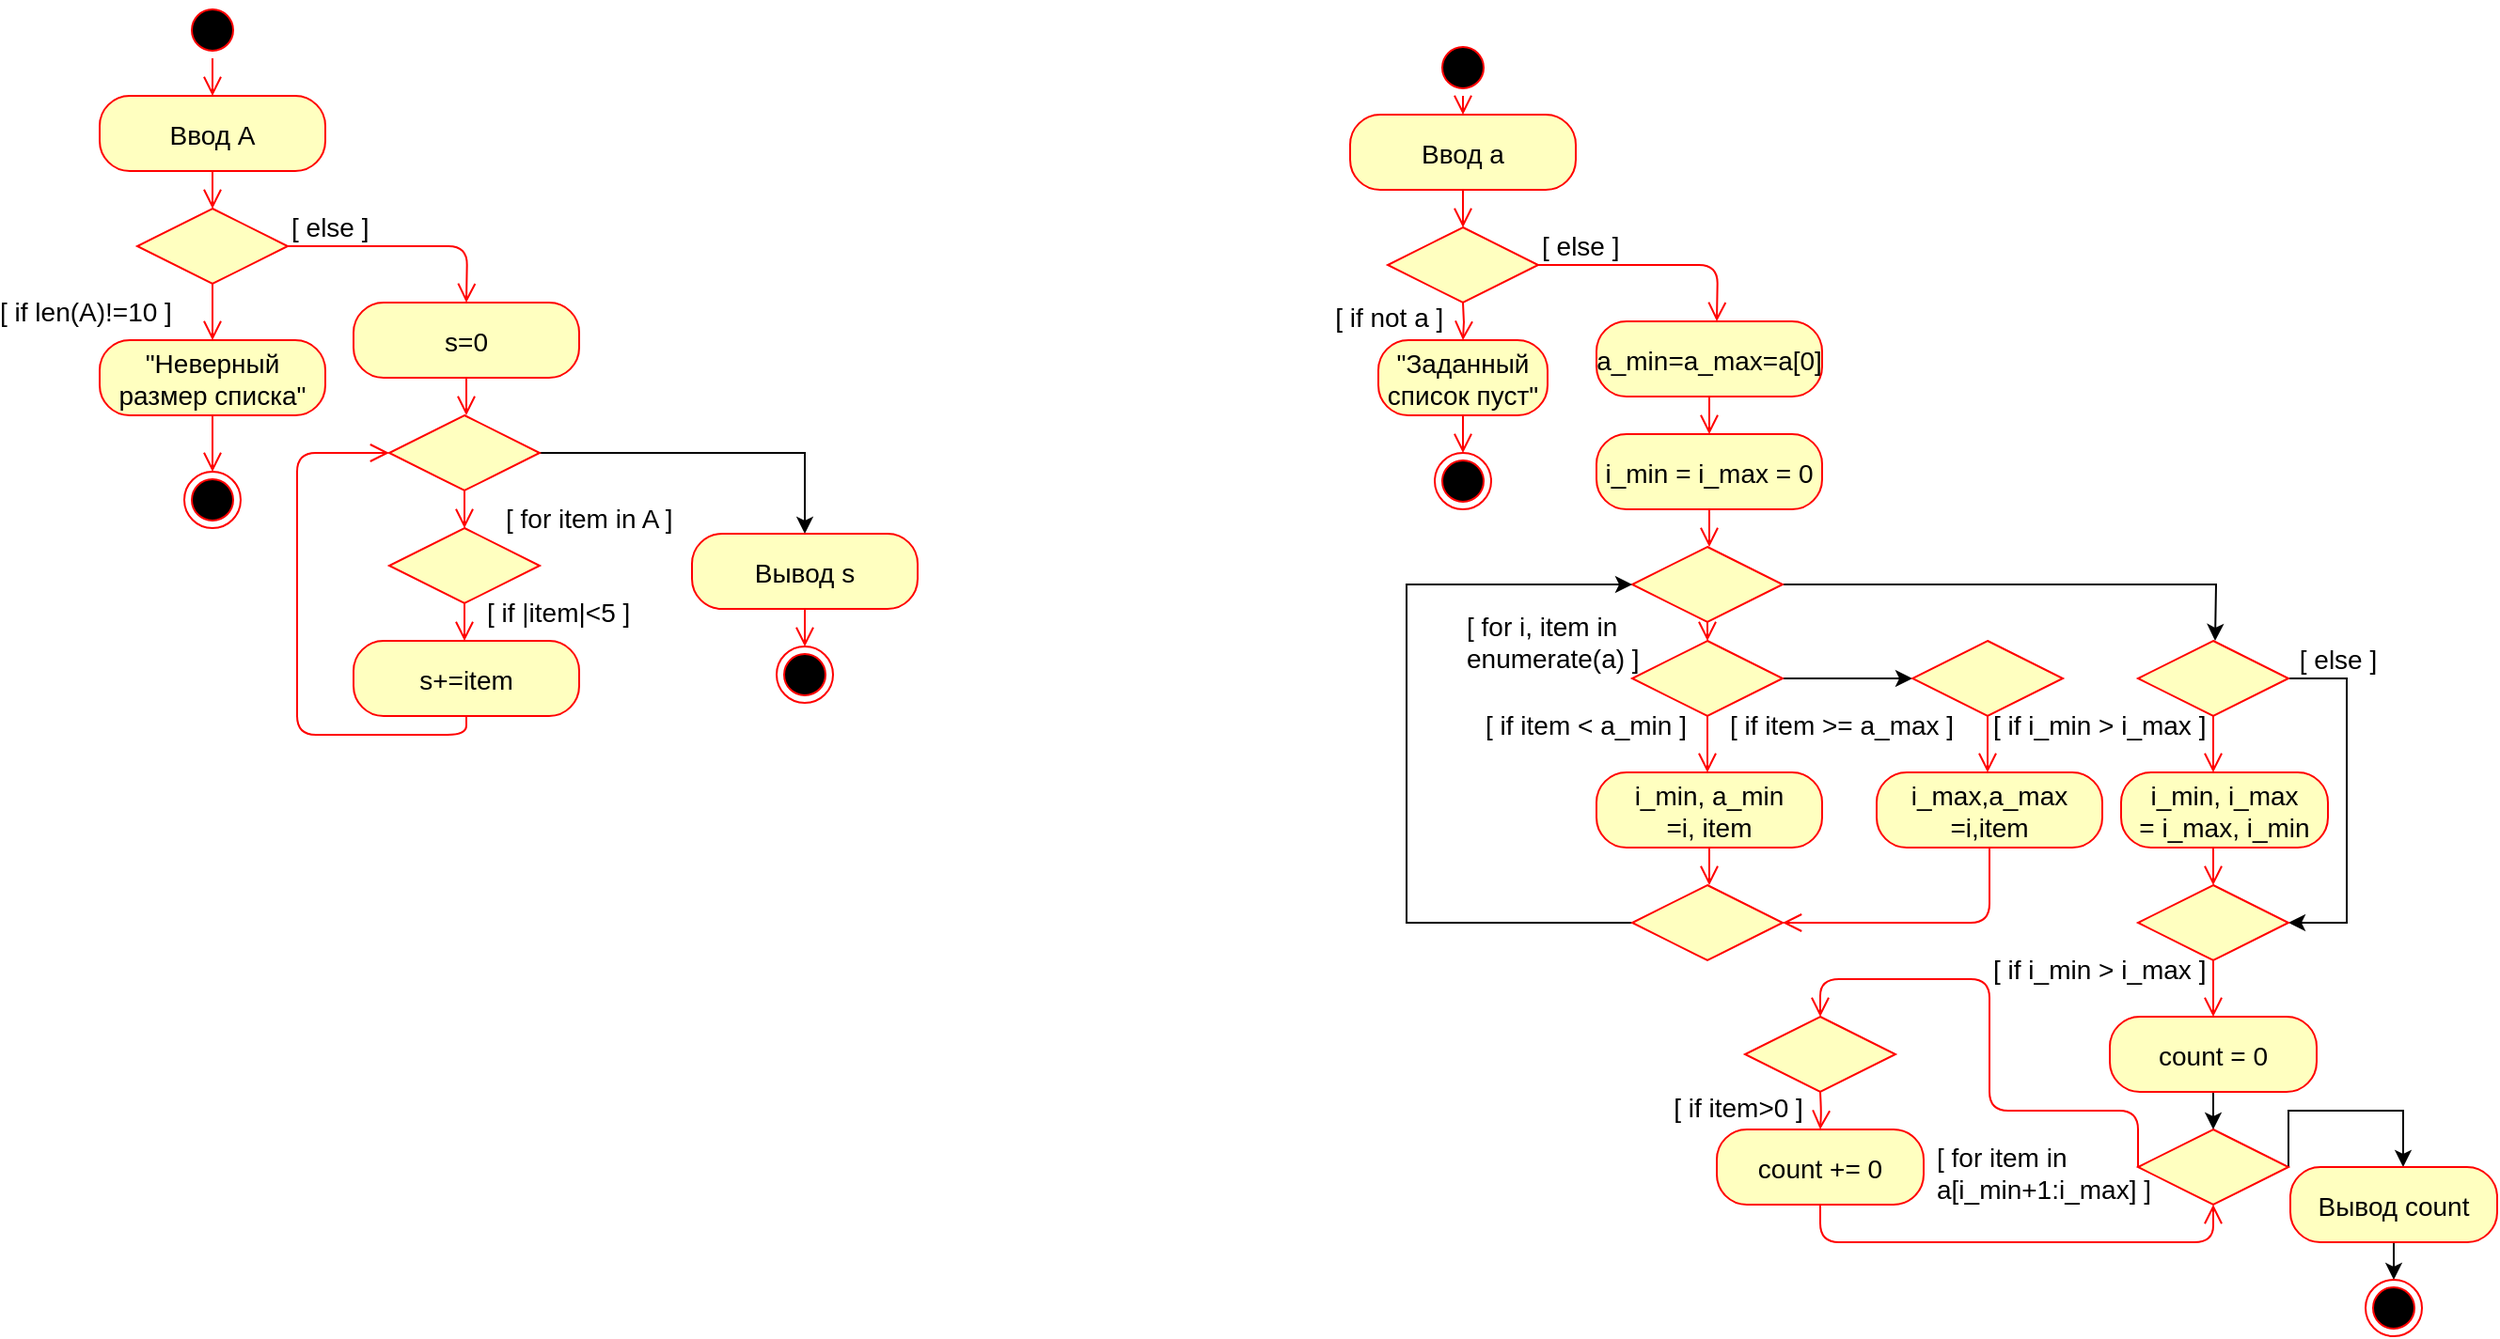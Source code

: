 <mxfile version="14.6.11" type="device"><diagram name="Page-1" id="e7e014a7-5840-1c2e-5031-d8a46d1fe8dd"><mxGraphModel dx="1402" dy="543" grid="1" gridSize="10" guides="1" tooltips="1" connect="1" arrows="1" fold="1" page="1" pageScale="1" pageWidth="1169" pageHeight="826" background="#ffffff" math="0" shadow="0"><root><mxCell id="0"/><mxCell id="1" parent="0"/><mxCell id="oaHxVc4RZDGkFhi52PZ7-42" value="" style="ellipse;shape=startState;fillColor=#000000;strokeColor=#ff0000;fontSize=14;labelBackgroundColor=none;" parent="1" vertex="1"><mxGeometry x="450" y="40" width="30" height="30" as="geometry"/></mxCell><mxCell id="oaHxVc4RZDGkFhi52PZ7-43" value="" style="edgeStyle=orthogonalEdgeStyle;verticalAlign=bottom;endArrow=open;endSize=8;strokeColor=#ff0000;fontSize=14;labelBackgroundColor=none;" parent="1" source="oaHxVc4RZDGkFhi52PZ7-42" edge="1"><mxGeometry relative="1" as="geometry"><mxPoint x="465" y="90" as="targetPoint"/></mxGeometry></mxCell><mxCell id="oaHxVc4RZDGkFhi52PZ7-44" value="Ввод А" style="rounded=1;arcSize=40;fillColor=#ffffc0;strokeColor=#ff0000;fontSize=14;labelBackgroundColor=none;" parent="1" vertex="1"><mxGeometry x="405" y="90" width="120" height="40" as="geometry"/></mxCell><mxCell id="oaHxVc4RZDGkFhi52PZ7-45" value="" style="edgeStyle=orthogonalEdgeStyle;verticalAlign=bottom;endArrow=open;endSize=8;strokeColor=#ff0000;fontSize=14;labelBackgroundColor=none;" parent="1" source="oaHxVc4RZDGkFhi52PZ7-44" edge="1"><mxGeometry relative="1" as="geometry"><mxPoint x="465" y="150" as="targetPoint"/></mxGeometry></mxCell><mxCell id="oaHxVc4RZDGkFhi52PZ7-46" value="" style="rhombus;fillColor=#ffffc0;strokeColor=#ff0000;fontSize=14;labelBackgroundColor=none;" parent="1" vertex="1"><mxGeometry x="425" y="150" width="80" height="40" as="geometry"/></mxCell><mxCell id="oaHxVc4RZDGkFhi52PZ7-47" value="[ else ]" style="edgeStyle=orthogonalEdgeStyle;align=left;verticalAlign=bottom;endArrow=open;endSize=8;strokeColor=#ff0000;fontSize=14;labelBackgroundColor=none;" parent="1" source="oaHxVc4RZDGkFhi52PZ7-46" edge="1"><mxGeometry x="-1" relative="1" as="geometry"><mxPoint x="600" y="200" as="targetPoint"/></mxGeometry></mxCell><mxCell id="oaHxVc4RZDGkFhi52PZ7-48" value="[ if len(A)!=10 ]" style="edgeStyle=orthogonalEdgeStyle;align=left;verticalAlign=top;endArrow=open;endSize=8;strokeColor=#ff0000;fontSize=14;labelBackgroundColor=none;" parent="1" source="oaHxVc4RZDGkFhi52PZ7-46" edge="1"><mxGeometry x="-1" y="-115" relative="1" as="geometry"><mxPoint x="465" y="220" as="targetPoint"/><mxPoint as="offset"/></mxGeometry></mxCell><mxCell id="oaHxVc4RZDGkFhi52PZ7-50" value="&quot;Неверный &#10;размер списка&quot;" style="rounded=1;arcSize=40;fillColor=#ffffc0;strokeColor=#ff0000;fontSize=14;labelBackgroundColor=none;" parent="1" vertex="1"><mxGeometry x="405" y="220" width="120" height="40" as="geometry"/></mxCell><mxCell id="oaHxVc4RZDGkFhi52PZ7-51" value="" style="edgeStyle=orthogonalEdgeStyle;verticalAlign=bottom;endArrow=open;endSize=8;strokeColor=#ff0000;fontSize=14;labelBackgroundColor=none;" parent="1" source="oaHxVc4RZDGkFhi52PZ7-50" edge="1"><mxGeometry relative="1" as="geometry"><mxPoint x="465" y="290" as="targetPoint"/></mxGeometry></mxCell><mxCell id="oaHxVc4RZDGkFhi52PZ7-52" value="" style="ellipse;shape=endState;fillColor=#000000;strokeColor=#ff0000;fontSize=14;labelBackgroundColor=none;" parent="1" vertex="1"><mxGeometry x="450" y="290" width="30" height="30" as="geometry"/></mxCell><mxCell id="oaHxVc4RZDGkFhi52PZ7-55" value="s=0" style="rounded=1;arcSize=40;fillColor=#ffffc0;strokeColor=#ff0000;fontSize=14;labelBackgroundColor=none;" parent="1" vertex="1"><mxGeometry x="540" y="200" width="120" height="40" as="geometry"/></mxCell><mxCell id="oaHxVc4RZDGkFhi52PZ7-56" value="" style="edgeStyle=orthogonalEdgeStyle;verticalAlign=bottom;endArrow=open;endSize=8;strokeColor=#ff0000;fontSize=14;labelBackgroundColor=none;" parent="1" source="oaHxVc4RZDGkFhi52PZ7-55" edge="1"><mxGeometry relative="1" as="geometry"><mxPoint x="600" y="260" as="targetPoint"/></mxGeometry></mxCell><mxCell id="l_wXf-4Q6UwyHy9OyEDS-23" value="" style="edgeStyle=orthogonalEdgeStyle;rounded=0;orthogonalLoop=1;jettySize=auto;html=1;labelBackgroundColor=none;fontSize=14;fontColor=#000000;" edge="1" parent="1" source="oaHxVc4RZDGkFhi52PZ7-57" target="oaHxVc4RZDGkFhi52PZ7-64"><mxGeometry relative="1" as="geometry"/></mxCell><mxCell id="oaHxVc4RZDGkFhi52PZ7-57" value="" style="rhombus;fillColor=#ffffc0;strokeColor=#ff0000;fontSize=14;labelBackgroundColor=none;" parent="1" vertex="1"><mxGeometry x="559" y="260" width="80" height="40" as="geometry"/></mxCell><mxCell id="oaHxVc4RZDGkFhi52PZ7-59" value="[ for item in A ]" style="edgeStyle=orthogonalEdgeStyle;align=left;verticalAlign=top;endArrow=open;endSize=8;strokeColor=#ff0000;fontSize=14;labelBackgroundColor=none;" parent="1" source="oaHxVc4RZDGkFhi52PZ7-57" edge="1"><mxGeometry x="-1" y="20" relative="1" as="geometry"><mxPoint x="599" y="320" as="targetPoint"/><mxPoint as="offset"/></mxGeometry></mxCell><mxCell id="oaHxVc4RZDGkFhi52PZ7-60" value="" style="rhombus;fillColor=#ffffc0;strokeColor=#ff0000;fontSize=14;labelBackgroundColor=none;" parent="1" vertex="1"><mxGeometry x="559" y="320" width="80" height="40" as="geometry"/></mxCell><mxCell id="oaHxVc4RZDGkFhi52PZ7-61" value="[ if |item|&lt;5 ]" style="edgeStyle=orthogonalEdgeStyle;align=left;verticalAlign=top;endArrow=open;endSize=8;strokeColor=#ff0000;fontSize=14;labelBackgroundColor=none;" parent="1" source="oaHxVc4RZDGkFhi52PZ7-60" edge="1"><mxGeometry x="-1" y="14" relative="1" as="geometry"><mxPoint x="599" y="380" as="targetPoint"/><mxPoint x="-4" y="-10" as="offset"/></mxGeometry></mxCell><mxCell id="oaHxVc4RZDGkFhi52PZ7-62" value="s+=item" style="rounded=1;arcSize=40;fillColor=#ffffc0;strokeColor=#ff0000;fontSize=14;labelBackgroundColor=none;" parent="1" vertex="1"><mxGeometry x="540" y="380" width="120" height="40" as="geometry"/></mxCell><mxCell id="oaHxVc4RZDGkFhi52PZ7-63" value="" style="edgeStyle=orthogonalEdgeStyle;verticalAlign=bottom;endArrow=open;endSize=8;strokeColor=#ff0000;fontSize=14;labelBackgroundColor=none;entryX=0;entryY=0.5;entryDx=0;entryDy=0;exitX=0.5;exitY=1;exitDx=0;exitDy=0;" parent="1" source="oaHxVc4RZDGkFhi52PZ7-62" edge="1" target="oaHxVc4RZDGkFhi52PZ7-57"><mxGeometry relative="1" as="geometry"><mxPoint x="600" y="440" as="targetPoint"/><Array as="points"><mxPoint x="600" y="430"/><mxPoint x="510" y="430"/><mxPoint x="510" y="280"/></Array></mxGeometry></mxCell><mxCell id="oaHxVc4RZDGkFhi52PZ7-64" value="Вывод s" style="rounded=1;arcSize=40;fillColor=#ffffc0;strokeColor=#ff0000;fontSize=14;labelBackgroundColor=none;" parent="1" vertex="1"><mxGeometry x="720" y="323" width="120" height="40" as="geometry"/></mxCell><mxCell id="oaHxVc4RZDGkFhi52PZ7-65" value="" style="edgeStyle=orthogonalEdgeStyle;verticalAlign=bottom;endArrow=open;endSize=8;strokeColor=#ff0000;fontSize=14;labelBackgroundColor=none;" parent="1" source="oaHxVc4RZDGkFhi52PZ7-64" edge="1"><mxGeometry relative="1" as="geometry"><mxPoint x="780" y="383" as="targetPoint"/></mxGeometry></mxCell><mxCell id="oaHxVc4RZDGkFhi52PZ7-66" value="" style="ellipse;shape=endState;fillColor=#000000;strokeColor=#ff0000;fontSize=14;labelBackgroundColor=none;" parent="1" vertex="1"><mxGeometry x="765" y="383" width="30" height="30" as="geometry"/></mxCell><mxCell id="oaHxVc4RZDGkFhi52PZ7-68" value="" style="ellipse;shape=startState;fillColor=#000000;strokeColor=#ff0000;fontSize=14;labelBackgroundColor=none;" parent="1" vertex="1"><mxGeometry x="1115" y="60" width="30" height="30" as="geometry"/></mxCell><mxCell id="oaHxVc4RZDGkFhi52PZ7-69" value="" style="edgeStyle=orthogonalEdgeStyle;verticalAlign=bottom;endArrow=open;endSize=8;strokeColor=#ff0000;fontSize=14;labelBackgroundColor=none;" parent="1" source="oaHxVc4RZDGkFhi52PZ7-68" edge="1"><mxGeometry relative="1" as="geometry"><mxPoint x="1130" y="100" as="targetPoint"/></mxGeometry></mxCell><mxCell id="oaHxVc4RZDGkFhi52PZ7-70" value="Ввод a" style="rounded=1;arcSize=40;fillColor=#ffffc0;strokeColor=#ff0000;fontSize=14;labelBackgroundColor=none;" parent="1" vertex="1"><mxGeometry x="1070" y="100" width="120" height="40" as="geometry"/></mxCell><mxCell id="oaHxVc4RZDGkFhi52PZ7-71" value="" style="edgeStyle=orthogonalEdgeStyle;verticalAlign=bottom;endArrow=open;endSize=8;strokeColor=#ff0000;fontSize=14;labelBackgroundColor=none;" parent="1" source="oaHxVc4RZDGkFhi52PZ7-70" edge="1"><mxGeometry relative="1" as="geometry"><mxPoint x="1130" y="160" as="targetPoint"/></mxGeometry></mxCell><mxCell id="oaHxVc4RZDGkFhi52PZ7-72" value="" style="rhombus;fillColor=#ffffc0;strokeColor=#ff0000;fontSize=14;labelBackgroundColor=none;" parent="1" vertex="1"><mxGeometry x="1090" y="160" width="80" height="40" as="geometry"/></mxCell><mxCell id="oaHxVc4RZDGkFhi52PZ7-73" value="[ else ]" style="edgeStyle=orthogonalEdgeStyle;align=left;verticalAlign=bottom;endArrow=open;endSize=8;strokeColor=#ff0000;fontSize=14;labelBackgroundColor=none;" parent="1" source="oaHxVc4RZDGkFhi52PZ7-72" edge="1"><mxGeometry x="-1" relative="1" as="geometry"><mxPoint x="1265" y="210" as="targetPoint"/></mxGeometry></mxCell><mxCell id="oaHxVc4RZDGkFhi52PZ7-74" value="[ if not a ]" style="edgeStyle=orthogonalEdgeStyle;align=left;verticalAlign=top;endArrow=open;endSize=8;strokeColor=#ff0000;fontSize=14;labelBackgroundColor=none;" parent="1" edge="1"><mxGeometry x="-1" y="-71" relative="1" as="geometry"><mxPoint x="1130" y="220" as="targetPoint"/><mxPoint x="1" y="-10" as="offset"/><mxPoint x="1130" y="200" as="sourcePoint"/></mxGeometry></mxCell><mxCell id="oaHxVc4RZDGkFhi52PZ7-75" value="&quot;Заданный &#10;список пуст&quot;" style="rounded=1;arcSize=40;fillColor=#ffffc0;strokeColor=#ff0000;fontSize=14;labelBackgroundColor=none;" parent="1" vertex="1"><mxGeometry x="1085" y="220" width="90" height="40" as="geometry"/></mxCell><mxCell id="oaHxVc4RZDGkFhi52PZ7-76" value="" style="edgeStyle=orthogonalEdgeStyle;verticalAlign=bottom;endArrow=open;endSize=8;strokeColor=#ff0000;fontSize=14;labelBackgroundColor=none;" parent="1" source="oaHxVc4RZDGkFhi52PZ7-75" edge="1"><mxGeometry relative="1" as="geometry"><mxPoint x="1130" y="280" as="targetPoint"/></mxGeometry></mxCell><mxCell id="oaHxVc4RZDGkFhi52PZ7-77" value="" style="ellipse;shape=endState;fillColor=#000000;strokeColor=#ff0000;fontSize=14;labelBackgroundColor=none;" parent="1" vertex="1"><mxGeometry x="1115" y="280" width="30" height="30" as="geometry"/></mxCell><mxCell id="oaHxVc4RZDGkFhi52PZ7-78" value="a_min=a_max=a[0]" style="rounded=1;arcSize=40;fillColor=#ffffc0;strokeColor=#ff0000;fontSize=14;labelBackgroundColor=none;" parent="1" vertex="1"><mxGeometry x="1201" y="210" width="120" height="40" as="geometry"/></mxCell><mxCell id="oaHxVc4RZDGkFhi52PZ7-79" value="" style="edgeStyle=orthogonalEdgeStyle;verticalAlign=bottom;endArrow=open;endSize=8;strokeColor=#ff0000;fontSize=14;labelBackgroundColor=none;" parent="1" source="oaHxVc4RZDGkFhi52PZ7-78" edge="1"><mxGeometry relative="1" as="geometry"><mxPoint x="1261" y="270" as="targetPoint"/></mxGeometry></mxCell><mxCell id="oaHxVc4RZDGkFhi52PZ7-80" value="i_min = i_max = 0" style="rounded=1;arcSize=40;fillColor=#ffffc0;strokeColor=#ff0000;fontSize=14;labelBackgroundColor=none;" parent="1" vertex="1"><mxGeometry x="1201" y="270" width="120" height="40" as="geometry"/></mxCell><mxCell id="oaHxVc4RZDGkFhi52PZ7-81" value="" style="edgeStyle=orthogonalEdgeStyle;verticalAlign=bottom;endArrow=open;endSize=8;strokeColor=#ff0000;fontSize=14;labelBackgroundColor=none;" parent="1" source="oaHxVc4RZDGkFhi52PZ7-80" edge="1"><mxGeometry relative="1" as="geometry"><mxPoint x="1261" y="330" as="targetPoint"/></mxGeometry></mxCell><mxCell id="l_wXf-4Q6UwyHy9OyEDS-1" style="edgeStyle=orthogonalEdgeStyle;rounded=0;orthogonalLoop=1;jettySize=auto;html=1;exitX=1;exitY=0.5;exitDx=0;exitDy=0;fontSize=14;labelBackgroundColor=none;" edge="1" parent="1" source="oaHxVc4RZDGkFhi52PZ7-82"><mxGeometry relative="1" as="geometry"><mxPoint x="1530" y="380" as="targetPoint"/></mxGeometry></mxCell><mxCell id="oaHxVc4RZDGkFhi52PZ7-82" value="" style="rhombus;fillColor=#ffffc0;strokeColor=#ff0000;fontSize=14;labelBackgroundColor=none;" parent="1" vertex="1"><mxGeometry x="1220" y="330" width="80" height="40" as="geometry"/></mxCell><mxCell id="oaHxVc4RZDGkFhi52PZ7-84" value="[ for i, item in &#10;enumerate(a) ]" style="edgeStyle=orthogonalEdgeStyle;align=left;verticalAlign=top;endArrow=open;endSize=8;strokeColor=#ff0000;fontSize=14;labelBackgroundColor=none;" parent="1" source="oaHxVc4RZDGkFhi52PZ7-82" edge="1"><mxGeometry x="0.333" y="-132" relative="1" as="geometry"><mxPoint x="1260" y="380" as="targetPoint"/><mxPoint x="2" y="-20" as="offset"/></mxGeometry></mxCell><mxCell id="JyE8pqhLOyKGBoLr0WZl-1" style="edgeStyle=orthogonalEdgeStyle;rounded=0;orthogonalLoop=1;jettySize=auto;html=1;exitX=1;exitY=0.5;exitDx=0;exitDy=0;entryX=0;entryY=0.5;entryDx=0;entryDy=0;fontSize=14;labelBackgroundColor=none;" parent="1" source="oaHxVc4RZDGkFhi52PZ7-85" target="oaHxVc4RZDGkFhi52PZ7-90" edge="1"><mxGeometry relative="1" as="geometry"/></mxCell><mxCell id="oaHxVc4RZDGkFhi52PZ7-85" value="" style="rhombus;fillColor=#ffffc0;strokeColor=#ff0000;fontSize=14;labelBackgroundColor=none;" parent="1" vertex="1"><mxGeometry x="1220" y="380" width="80" height="40" as="geometry"/></mxCell><mxCell id="oaHxVc4RZDGkFhi52PZ7-87" value="[ if item &lt; a_min ]" style="edgeStyle=orthogonalEdgeStyle;align=left;verticalAlign=top;endArrow=open;endSize=8;strokeColor=#ff0000;fontSize=14;labelBackgroundColor=none;" parent="1" source="oaHxVc4RZDGkFhi52PZ7-85" edge="1"><mxGeometry x="-1" y="-120" relative="1" as="geometry"><mxPoint x="1260" y="450" as="targetPoint"/><mxPoint y="-10" as="offset"/></mxGeometry></mxCell><mxCell id="oaHxVc4RZDGkFhi52PZ7-88" value="i_min, a_min&#10;=i, item" style="rounded=1;arcSize=40;fillColor=#ffffc0;strokeColor=#ff0000;fontSize=14;labelBackgroundColor=none;" parent="1" vertex="1"><mxGeometry x="1201" y="450" width="120" height="40" as="geometry"/></mxCell><mxCell id="oaHxVc4RZDGkFhi52PZ7-89" value="" style="edgeStyle=orthogonalEdgeStyle;verticalAlign=bottom;endArrow=open;endSize=8;strokeColor=#ff0000;fontSize=14;labelBackgroundColor=none;" parent="1" source="oaHxVc4RZDGkFhi52PZ7-88" edge="1"><mxGeometry relative="1" as="geometry"><mxPoint x="1261" y="510" as="targetPoint"/></mxGeometry></mxCell><mxCell id="oaHxVc4RZDGkFhi52PZ7-90" value="" style="rhombus;fillColor=#ffffc0;strokeColor=#ff0000;fontSize=14;labelBackgroundColor=none;" parent="1" vertex="1"><mxGeometry x="1369" y="380" width="80" height="40" as="geometry"/></mxCell><mxCell id="oaHxVc4RZDGkFhi52PZ7-92" value="[ if item &gt;= a_max ]" style="edgeStyle=orthogonalEdgeStyle;align=left;verticalAlign=top;endArrow=open;endSize=8;strokeColor=#ff0000;fontSize=14;labelBackgroundColor=none;" parent="1" source="oaHxVc4RZDGkFhi52PZ7-90" edge="1"><mxGeometry x="-1" y="-139" relative="1" as="geometry"><mxPoint x="1409" y="450" as="targetPoint"/><mxPoint y="-10" as="offset"/></mxGeometry></mxCell><mxCell id="oaHxVc4RZDGkFhi52PZ7-93" value="i_max,a_max&#10;=i,item" style="rounded=1;arcSize=40;fillColor=#ffffc0;strokeColor=#ff0000;fontSize=14;labelBackgroundColor=none;" parent="1" vertex="1"><mxGeometry x="1350" y="450" width="120" height="40" as="geometry"/></mxCell><mxCell id="oaHxVc4RZDGkFhi52PZ7-94" value="" style="edgeStyle=orthogonalEdgeStyle;verticalAlign=bottom;endArrow=open;endSize=8;strokeColor=#ff0000;entryX=1;entryY=0.5;entryDx=0;entryDy=0;fontSize=14;labelBackgroundColor=none;" parent="1" source="oaHxVc4RZDGkFhi52PZ7-93" target="JyE8pqhLOyKGBoLr0WZl-2" edge="1"><mxGeometry relative="1" as="geometry"><mxPoint x="1410" y="510" as="targetPoint"/><Array as="points"><mxPoint x="1410" y="530"/></Array></mxGeometry></mxCell><mxCell id="JyE8pqhLOyKGBoLr0WZl-3" style="edgeStyle=orthogonalEdgeStyle;rounded=0;orthogonalLoop=1;jettySize=auto;html=1;exitX=0;exitY=0.5;exitDx=0;exitDy=0;fontSize=14;labelBackgroundColor=none;" parent="1" source="JyE8pqhLOyKGBoLr0WZl-2" target="oaHxVc4RZDGkFhi52PZ7-82" edge="1"><mxGeometry relative="1" as="geometry"><Array as="points"><mxPoint x="1100" y="530"/><mxPoint x="1100" y="350"/></Array></mxGeometry></mxCell><mxCell id="JyE8pqhLOyKGBoLr0WZl-2" value="" style="rhombus;fillColor=#ffffc0;strokeColor=#ff0000;fontSize=14;labelBackgroundColor=none;" parent="1" vertex="1"><mxGeometry x="1220" y="510" width="80" height="40" as="geometry"/></mxCell><mxCell id="l_wXf-4Q6UwyHy9OyEDS-7" style="edgeStyle=orthogonalEdgeStyle;rounded=0;orthogonalLoop=1;jettySize=auto;html=1;exitX=1;exitY=0.5;exitDx=0;exitDy=0;fontSize=14;labelBackgroundColor=none;" edge="1" parent="1" source="l_wXf-4Q6UwyHy9OyEDS-3"><mxGeometry relative="1" as="geometry"><mxPoint x="1569" y="530" as="targetPoint"/><Array as="points"><mxPoint x="1600" y="400"/><mxPoint x="1600" y="530"/><mxPoint x="1569" y="530"/></Array></mxGeometry></mxCell><mxCell id="l_wXf-4Q6UwyHy9OyEDS-3" value="" style="rhombus;fillColor=#ffffc0;strokeColor=#ff0000;fontSize=14;labelBackgroundColor=none;" vertex="1" parent="1"><mxGeometry x="1489" y="380" width="80" height="40" as="geometry"/></mxCell><mxCell id="l_wXf-4Q6UwyHy9OyEDS-4" value="[ if i_min &gt; i_max ]" style="edgeStyle=orthogonalEdgeStyle;align=left;verticalAlign=top;endArrow=open;endSize=8;strokeColor=#ff0000;fontSize=14;labelBackgroundColor=none;" edge="1" parent="1"><mxGeometry x="-1" y="-119" relative="1" as="geometry"><mxPoint x="1529" y="450" as="targetPoint"/><mxPoint y="-10" as="offset"/><mxPoint x="1529" y="420" as="sourcePoint"/></mxGeometry></mxCell><mxCell id="l_wXf-4Q6UwyHy9OyEDS-5" value="i_min, i_max&#10;= i_max, i_min" style="rounded=1;arcSize=40;fillColor=#ffffc0;strokeColor=#ff0000;fontSize=14;labelBackgroundColor=none;" vertex="1" parent="1"><mxGeometry x="1480" y="450" width="110" height="40" as="geometry"/></mxCell><mxCell id="l_wXf-4Q6UwyHy9OyEDS-6" value="" style="edgeStyle=orthogonalEdgeStyle;verticalAlign=bottom;endArrow=open;endSize=8;strokeColor=#ff0000;fontSize=14;labelBackgroundColor=none;entryX=0.5;entryY=0;entryDx=0;entryDy=0;" edge="1" parent="1" source="l_wXf-4Q6UwyHy9OyEDS-5" target="l_wXf-4Q6UwyHy9OyEDS-9"><mxGeometry relative="1" as="geometry"><mxPoint x="1530" y="520" as="targetPoint"/><Array as="points"><mxPoint x="1529" y="500"/><mxPoint x="1529" y="500"/></Array></mxGeometry></mxCell><mxCell id="l_wXf-4Q6UwyHy9OyEDS-8" value="[ else ]" style="text;html=1;align=center;verticalAlign=middle;resizable=0;points=[];autosize=1;strokeColor=none;fontSize=14;labelBackgroundColor=none;" vertex="1" parent="1"><mxGeometry x="1565" y="380" width="60" height="20" as="geometry"/></mxCell><mxCell id="l_wXf-4Q6UwyHy9OyEDS-9" value="" style="rhombus;fillColor=#ffffc0;strokeColor=#ff0000;fontSize=14;labelBackgroundColor=none;" vertex="1" parent="1"><mxGeometry x="1489" y="510" width="80" height="40" as="geometry"/></mxCell><mxCell id="l_wXf-4Q6UwyHy9OyEDS-10" value="[ if i_min &gt; i_max ]" style="edgeStyle=orthogonalEdgeStyle;align=left;verticalAlign=top;endArrow=open;endSize=8;strokeColor=#ff0000;fontSize=14;labelBackgroundColor=none;" edge="1" parent="1"><mxGeometry x="-1" y="-119" relative="1" as="geometry"><mxPoint x="1529" y="580" as="targetPoint"/><mxPoint y="-10" as="offset"/><mxPoint x="1529" y="550" as="sourcePoint"/></mxGeometry></mxCell><mxCell id="l_wXf-4Q6UwyHy9OyEDS-19" style="edgeStyle=orthogonalEdgeStyle;rounded=0;orthogonalLoop=1;jettySize=auto;html=1;exitX=1;exitY=0.5;exitDx=0;exitDy=0;fontSize=14;labelBackgroundColor=none;" edge="1" parent="1" source="l_wXf-4Q6UwyHy9OyEDS-11"><mxGeometry relative="1" as="geometry"><mxPoint x="1630" y="660" as="targetPoint"/><Array as="points"><mxPoint x="1569" y="630"/><mxPoint x="1630" y="630"/></Array></mxGeometry></mxCell><mxCell id="l_wXf-4Q6UwyHy9OyEDS-11" value="" style="rhombus;fillColor=#ffffc0;strokeColor=#ff0000;fontSize=14;labelBackgroundColor=none;" vertex="1" parent="1"><mxGeometry x="1489" y="640" width="80" height="40" as="geometry"/></mxCell><mxCell id="l_wXf-4Q6UwyHy9OyEDS-12" value="[ for item in &#10;a[i_min+1:i_max] ]" style="edgeStyle=orthogonalEdgeStyle;align=left;verticalAlign=top;endArrow=open;endSize=8;strokeColor=#ff0000;exitX=0;exitY=0.5;exitDx=0;exitDy=0;entryX=0.5;entryY=0;entryDx=0;entryDy=0;fontSize=14;labelBackgroundColor=none;" edge="1" parent="1" source="l_wXf-4Q6UwyHy9OyEDS-11" target="l_wXf-4Q6UwyHy9OyEDS-15"><mxGeometry x="-0.246" y="32" relative="1" as="geometry"><mxPoint x="1320" y="590" as="targetPoint"/><mxPoint x="2" y="10" as="offset"/><mxPoint x="1528.5" y="680" as="sourcePoint"/><Array as="points"><mxPoint x="1489" y="630"/><mxPoint x="1410" y="630"/><mxPoint x="1410" y="560"/><mxPoint x="1320" y="560"/></Array></mxGeometry></mxCell><mxCell id="l_wXf-4Q6UwyHy9OyEDS-14" style="edgeStyle=orthogonalEdgeStyle;rounded=0;orthogonalLoop=1;jettySize=auto;html=1;exitX=0.5;exitY=1;exitDx=0;exitDy=0;fontSize=14;labelBackgroundColor=none;" edge="1" parent="1" source="l_wXf-4Q6UwyHy9OyEDS-13"><mxGeometry relative="1" as="geometry"><mxPoint x="1529" y="640" as="targetPoint"/></mxGeometry></mxCell><mxCell id="l_wXf-4Q6UwyHy9OyEDS-13" value="count = 0" style="rounded=1;arcSize=40;fillColor=#ffffc0;strokeColor=#ff0000;fontSize=14;labelBackgroundColor=none;" vertex="1" parent="1"><mxGeometry x="1474" y="580" width="110" height="40" as="geometry"/></mxCell><mxCell id="l_wXf-4Q6UwyHy9OyEDS-15" value="" style="rhombus;fillColor=#ffffc0;strokeColor=#ff0000;fontSize=14;labelBackgroundColor=none;" vertex="1" parent="1"><mxGeometry x="1280" y="580" width="80" height="40" as="geometry"/></mxCell><mxCell id="l_wXf-4Q6UwyHy9OyEDS-16" value="[ if item&gt;0 ]" style="edgeStyle=orthogonalEdgeStyle;align=left;verticalAlign=top;endArrow=open;endSize=8;strokeColor=#ff0000;entryX=0.5;entryY=0;entryDx=0;entryDy=0;fontSize=14;labelBackgroundColor=none;" edge="1" parent="1" target="l_wXf-4Q6UwyHy9OyEDS-17"><mxGeometry x="-1" y="-81" relative="1" as="geometry"><mxPoint x="1320" y="650" as="targetPoint"/><mxPoint x="1" y="-10" as="offset"/><mxPoint x="1320" y="620" as="sourcePoint"/></mxGeometry></mxCell><mxCell id="l_wXf-4Q6UwyHy9OyEDS-17" value="count += 0" style="rounded=1;arcSize=40;fillColor=#ffffc0;strokeColor=#ff0000;fontSize=14;labelBackgroundColor=none;" vertex="1" parent="1"><mxGeometry x="1265" y="640" width="110" height="40" as="geometry"/></mxCell><mxCell id="l_wXf-4Q6UwyHy9OyEDS-18" value="" style="edgeStyle=orthogonalEdgeStyle;verticalAlign=bottom;endArrow=open;endSize=8;strokeColor=#ff0000;entryX=0.5;entryY=1;entryDx=0;entryDy=0;fontSize=14;labelBackgroundColor=none;" edge="1" parent="1" source="l_wXf-4Q6UwyHy9OyEDS-17" target="l_wXf-4Q6UwyHy9OyEDS-11"><mxGeometry relative="1" as="geometry"><mxPoint x="1530" y="700" as="targetPoint"/><Array as="points"><mxPoint x="1320" y="700"/><mxPoint x="1529" y="700"/></Array></mxGeometry></mxCell><mxCell id="l_wXf-4Q6UwyHy9OyEDS-20" style="edgeStyle=orthogonalEdgeStyle;rounded=0;orthogonalLoop=1;jettySize=auto;html=1;exitX=0.5;exitY=1;exitDx=0;exitDy=0;fontSize=14;labelBackgroundColor=none;" edge="1" parent="1" source="l_wXf-4Q6UwyHy9OyEDS-21"><mxGeometry relative="1" as="geometry"><mxPoint x="1625" y="720" as="targetPoint"/></mxGeometry></mxCell><mxCell id="l_wXf-4Q6UwyHy9OyEDS-21" value="Вывод count" style="rounded=1;arcSize=40;fillColor=#ffffc0;strokeColor=#ff0000;fontSize=14;labelBackgroundColor=none;" vertex="1" parent="1"><mxGeometry x="1570" y="660" width="110" height="40" as="geometry"/></mxCell><mxCell id="l_wXf-4Q6UwyHy9OyEDS-22" value="" style="ellipse;html=1;shape=endState;fillColor=#000000;strokeColor=#ff0000;fontSize=14;labelBackgroundColor=none;" vertex="1" parent="1"><mxGeometry x="1610" y="720" width="30" height="30" as="geometry"/></mxCell></root></mxGraphModel></diagram></mxfile>